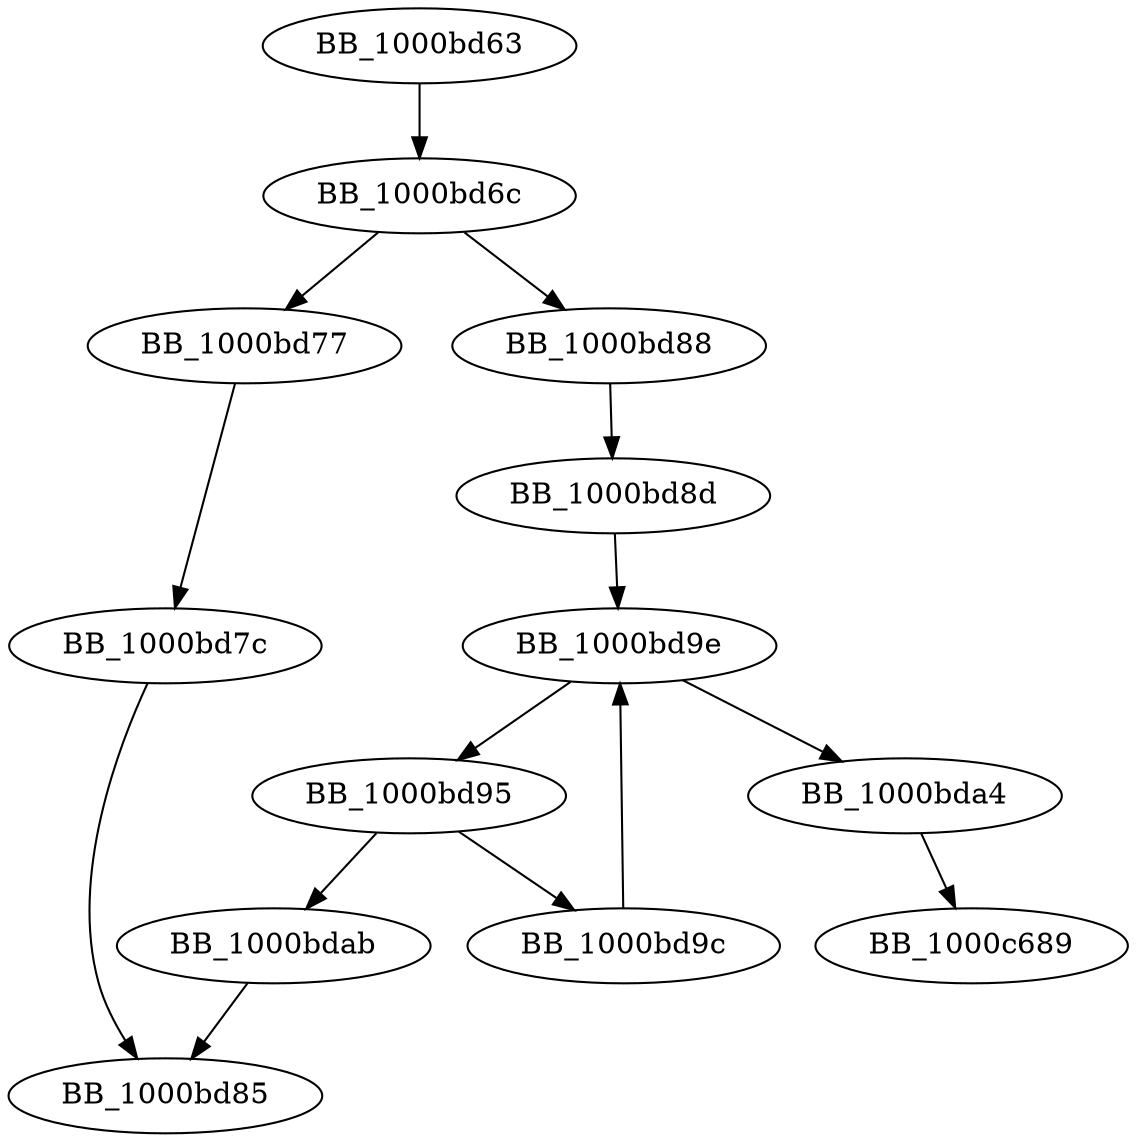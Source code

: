 DiGraph __FindAndUnlinkFrame{
BB_1000bd63->BB_1000bd6c
BB_1000bd6c->BB_1000bd77
BB_1000bd6c->BB_1000bd88
BB_1000bd77->BB_1000bd7c
BB_1000bd7c->BB_1000bd85
BB_1000bd88->BB_1000bd8d
BB_1000bd8d->BB_1000bd9e
BB_1000bd95->BB_1000bd9c
BB_1000bd95->BB_1000bdab
BB_1000bd9c->BB_1000bd9e
BB_1000bd9e->BB_1000bd95
BB_1000bd9e->BB_1000bda4
BB_1000bda4->BB_1000c689
BB_1000bdab->BB_1000bd85
}
